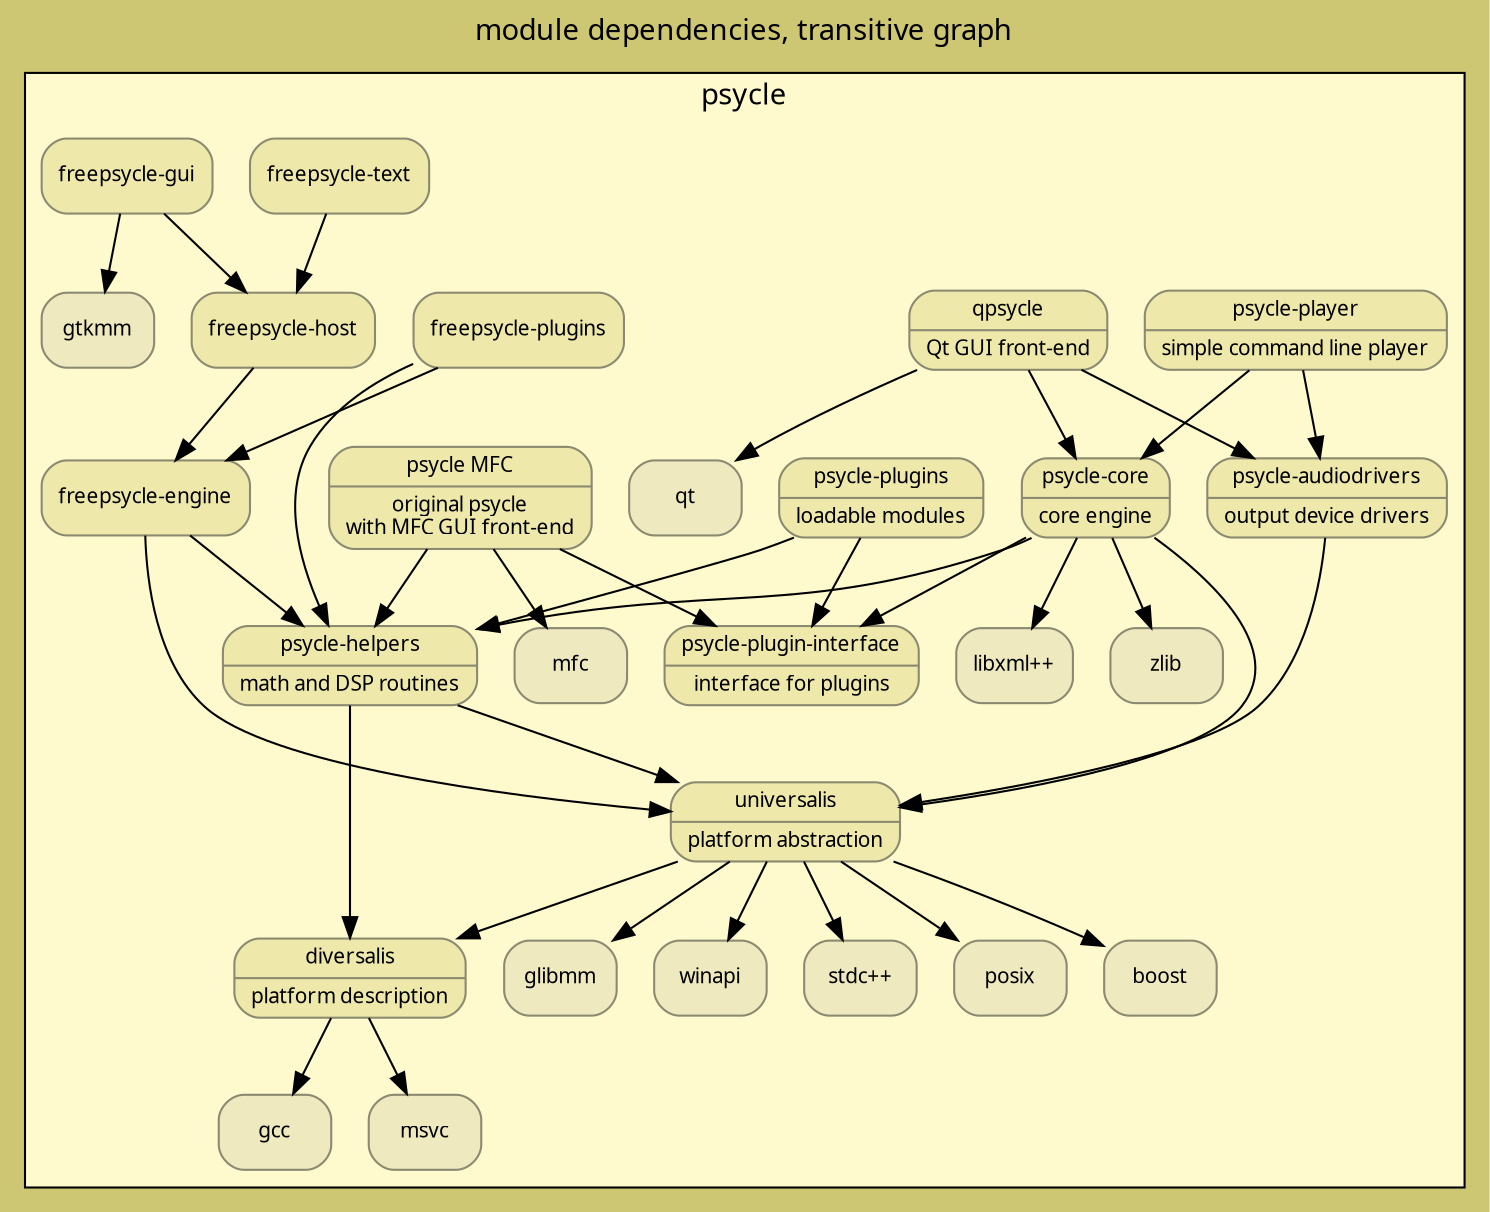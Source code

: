 // generate the .png image file with: dot dependencies.dot -Tpng > dependencies.png
digraph dependencies {
	label = "module dependencies, transitive graph"
	//rankdir = TB
	//rankdir = LR
	labelloc = t
	fontname = verdana
	fontsize = 14
	bgcolor = khaki3
	//concentrate = true // line concentrations
	ratio = auto
	node [
		shape = Mrecord
		style = rounded
		color = lemonchiffon4
		fillcolor = lemonchiffon1
		fontname = verdana
		fontsize = 10
	]
	
	subgraph cluster_psycle {
		label = "psycle"
		bgcolor = lemonchiffon1
		
		node [ style = filled fillcolor = lemonchiffon2 ]
		"stdc++"// [ label = "{ stdc++ | standard C++ library }" ];
		//"stdc";
		"posix";// [ label = "{ POSIX | Portable OS Interface }"];
		"boost";// [ label = "{ boost | boost libraries }" ];
		//"libsigc++";// [ label = "{ libsigc++ | signals and slots }" ];
		"glibmm";// [ label = "{ glibmm | platform abstraction }" ];
		//"gdkmm" [ label = "{ gdkmm | GUI Drawing Kit }" ];
		"gtkmm";// [ label = "{ gtkmm | GUI Tool Kit }" ];
		//"cairomm";
		//"gnomecanvasmm";// [ label = "{ gnomecanvasmm | GNOME's canvas }" ];
		//"pangomm";
		//"atkmm";
		"qt";// [ label = "{ Qt | Trolltech's libraries }"];
		"libxml++";// [ label = "{ libXML++ | XML parsing }"];
		"zlib";// [ label = "{ zlib | (de)compression }"];
		"winapi";// [ label = "{ WinAPI | Microsoft's API }"];
		"mfc";// [ label = "{ MFC | Microsoft's Foundation Classes }" ];
		"gcc";// [ label = "{GCC | GNU C++ Compiler }" ];
		"msvc";// [ label = "{ MSVC | Microsoft's Visual C++ compiler }" ];

		//"boost" -> "stdc++";
		//"glibmm" -> "stdc++";
		//"glibmm" -> "glib";
		//"glib" -> "stdc";
		//"glibmm" -> "libsigc++";
		//"gdkmm" -> "glibmm";
		//"gdkmm" -> "stdc++";
		//"gdkmm" -> "gdk";
		//"gdk" -> "stdc";
		//"gdkmm" -> "cairomm";
		//"gtkmm" -> "pangomm";
		//"gtkmm" -> "atkmm";
		//"gtkmm" -> "gdkmm";
		//"gtkmm" -> "glibmm";
		//"gtkmm" -> "stdc++";
		//"gtkmm" -> "gtk";
		//"gtk" -> "stdc";
		//"gnomecanvasmm" -> "gtkmm";
		//"gnomecanvasmm" -> "stdc++";
		//"gnomecanvasmm" -> "gnomecanvas";
		//"gnomecanvas" -> "stdc";
		//"qt" -> "stdc++";
		//"libxml++" -> "stdc++";
		//"zlib" -> "stdc";
		//"mfc" -> "msvc";
		
		node [ style = filled fillcolor = palegoldenrod ]

		"diversalis" [ label = "{ diversalis | platform description }" ];
		"diversalis" -> "gcc";
		"diversalis" -> "msvc";
		
		"universalis" [ label = "{ universalis | platform abstraction }" ];
		"universalis" -> "diversalis";
		"universalis" -> "boost";
		"universalis" -> "glibmm";
		"universalis" -> "posix";
		"universalis" -> "stdc++";
		"universalis" -> "winapi";
		
		"psycle-helpers" [ label = "{ psycle-helpers | math and DSP routines }" ];
		"psycle-helpers" -> "universalis";
		"psycle-helpers" -> "diversalis";
	
		"psycle-plugin-interface" [label = "{psycle-plugin-interface | interface for plugins }"];
	
		"psycle-core" [ label = "{ psycle-core | core engine }" ];
		"psycle-core" -> "psycle-plugin-interface";
		"psycle-core" -> "psycle-helpers";
		"psycle-core" -> "universalis";
		//"psycle-core" -> "boost";
		"psycle-core" -> "zlib";
		"psycle-core" -> "libxml++";
	
		"psycle-audiodrivers" [ label = "{ psycle-audiodrivers | output device drivers }"];
		"psycle-audiodrivers" -> "universalis";
		//"psycle-audiodrivers" -> "boost";
	
		"psycle-player" [ label = "{ psycle-player | simple command line player }"];
		"psycle-player" -> "psycle-core";
		"psycle-player" -> "psycle-audiodrivers";
		//"psycle-player" -> "libxml++";
	
		"psycle-plugins" [ label = "{ psycle-plugins | loadable modules }"];
		"psycle-plugins" -> "psycle-plugin-interface";
		"psycle-plugins" -> "psycle-helpers";

		"qpsycle" [ label = "{ qpsycle | Qt GUI front-end }" ];
		"qpsycle" -> "qt";
		"qpsycle" -> "psycle-core";
		"qpsycle" -> "psycle-audiodrivers";
		//"qpsycle" -> "universalis";
		//"qpsycle" -> "boost";

		"psycle-mfc" [ label = "{ psycle MFC | original psycle\nwith MFC GUI front-end }" ];
		"psycle-mfc" -> "mfc";
		"psycle-mfc" -> "psycle-plugin-interface";
		"psycle-mfc" -> "psycle-helpers";
		//"psycle-mfc" -> "universalis";
		//"psycle-mfc" -> "boost";
		
		"freepsycle-engine" -> "universalis";
		//"freepsycle-engine" -> "boost";
		"freepsycle-engine" -> "psycle-helpers";
		"freepsycle-plugins" -> "freepsycle-engine";
		//"freepsycle-plugins" -> "universalis";
		//"freepsycle-plugins" -> "boost";
		"freepsycle-plugins" -> "psycle-helpers";
		"freepsycle-host" -> "freepsycle-engine";
		//"freepsycle-text" -> "freepsycle-engine";
		"freepsycle-text" -> "freepsycle-host";
		//"freepsycle-gui" -> "freepsycle-engine";
		"freepsycle-gui" -> "freepsycle-host";
		//"freepsycle-gui" -> "universalis";
		//"freepsycle-gui" -> "boost" ;
		//"freepsycle-gui" -> "glibmm";
		"freepsycle-gui" -> "gtkmm";
		//"freepsycle-gui" -> "gnomecanvasmm";
		//"freepsycle-gui" -> "libsigc++";
	}
}
